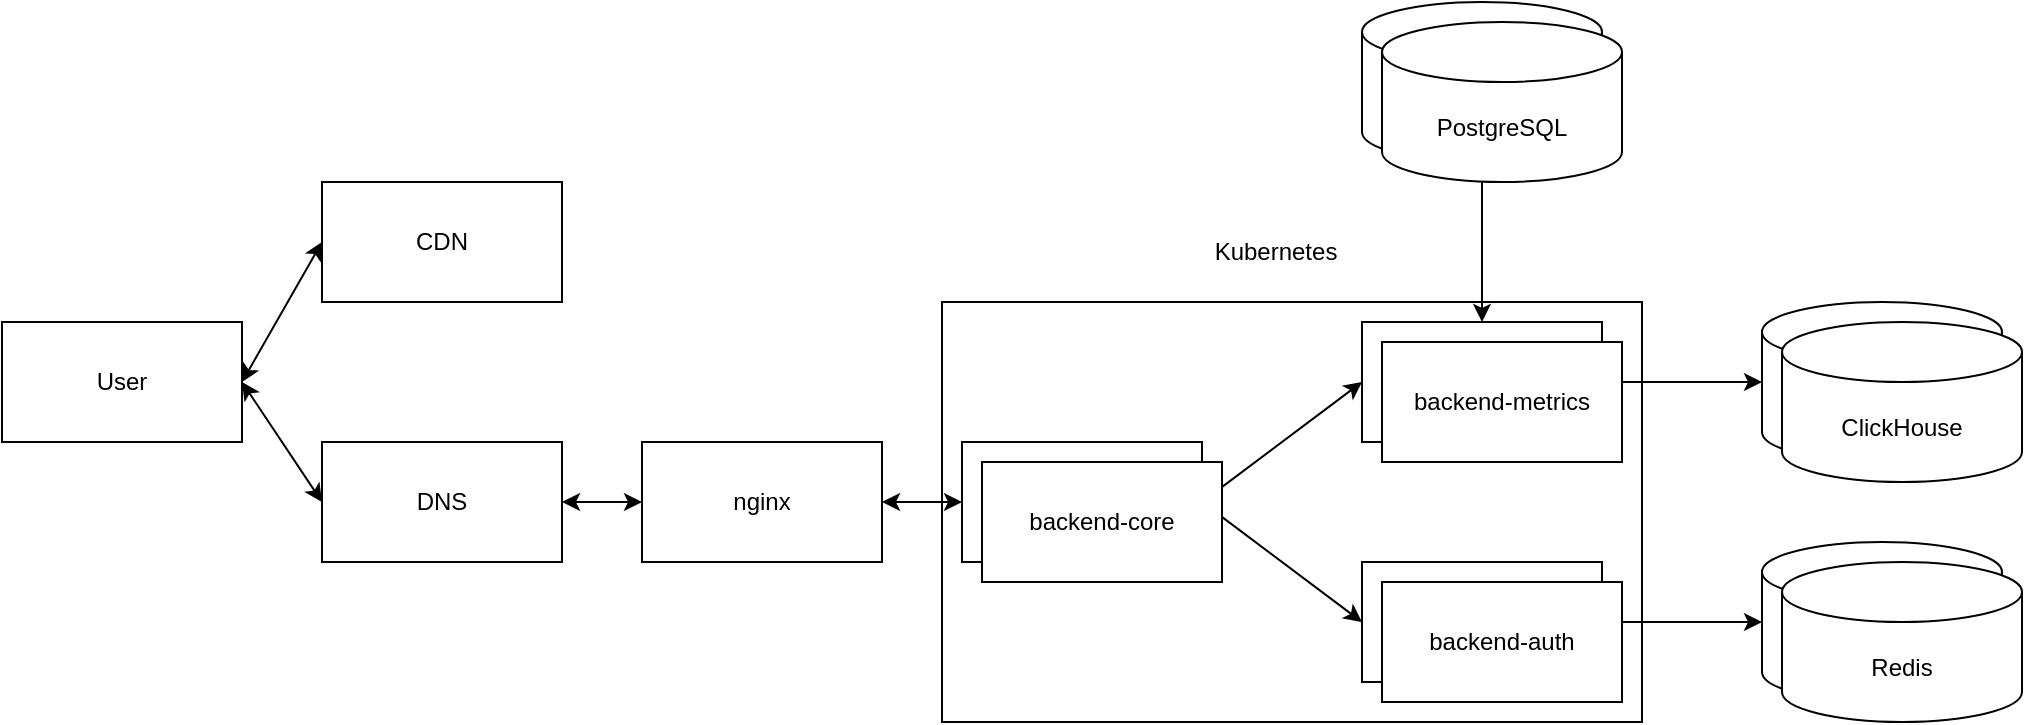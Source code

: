 <mxfile version="15.9.1" type="device"><diagram id="cDi8IahvEKvrYIOiSqdl" name="Page-1"><mxGraphModel dx="1426" dy="825" grid="1" gridSize="10" guides="1" tooltips="1" connect="1" arrows="1" fold="1" page="1" pageScale="1" pageWidth="827" pageHeight="1169" math="0" shadow="0"><root><mxCell id="0"/><mxCell id="1" parent="0"/><mxCell id="ASxNHNS6aOMDxWNFGvDQ-28" value="" style="rounded=0;whiteSpace=wrap;html=1;" vertex="1" parent="1"><mxGeometry x="630" y="340" width="350" height="210" as="geometry"/></mxCell><mxCell id="ASxNHNS6aOMDxWNFGvDQ-1" value="User" style="rounded=0;whiteSpace=wrap;html=1;" vertex="1" parent="1"><mxGeometry x="160" y="350" width="120" height="60" as="geometry"/></mxCell><mxCell id="ASxNHNS6aOMDxWNFGvDQ-2" value="CDN" style="rounded=0;whiteSpace=wrap;html=1;" vertex="1" parent="1"><mxGeometry x="320" y="280" width="120" height="60" as="geometry"/></mxCell><mxCell id="ASxNHNS6aOMDxWNFGvDQ-3" value="DNS" style="rounded=0;whiteSpace=wrap;html=1;" vertex="1" parent="1"><mxGeometry x="320" y="410" width="120" height="60" as="geometry"/></mxCell><mxCell id="ASxNHNS6aOMDxWNFGvDQ-4" value="nginx" style="rounded=0;whiteSpace=wrap;html=1;" vertex="1" parent="1"><mxGeometry x="480" y="410" width="120" height="60" as="geometry"/></mxCell><mxCell id="ASxNHNS6aOMDxWNFGvDQ-5" value="backend-core" style="rounded=0;whiteSpace=wrap;html=1;" vertex="1" parent="1"><mxGeometry x="640" y="410" width="120" height="60" as="geometry"/></mxCell><mxCell id="ASxNHNS6aOMDxWNFGvDQ-6" value="backend-auth" style="rounded=0;whiteSpace=wrap;html=1;" vertex="1" parent="1"><mxGeometry x="840" y="470" width="120" height="60" as="geometry"/></mxCell><mxCell id="ASxNHNS6aOMDxWNFGvDQ-7" value="backend-metrics" style="rounded=0;whiteSpace=wrap;html=1;" vertex="1" parent="1"><mxGeometry x="840" y="350" width="120" height="60" as="geometry"/></mxCell><mxCell id="ASxNHNS6aOMDxWNFGvDQ-9" value="PostgreSQL" style="shape=cylinder3;whiteSpace=wrap;html=1;boundedLbl=1;backgroundOutline=1;size=15;" vertex="1" parent="1"><mxGeometry x="840" y="190" width="120" height="80" as="geometry"/></mxCell><mxCell id="ASxNHNS6aOMDxWNFGvDQ-11" value="" style="endArrow=classic;startArrow=classic;html=1;rounded=0;entryX=1;entryY=0.5;entryDx=0;entryDy=0;exitX=0;exitY=0.5;exitDx=0;exitDy=0;" edge="1" parent="1" source="ASxNHNS6aOMDxWNFGvDQ-2" target="ASxNHNS6aOMDxWNFGvDQ-1"><mxGeometry width="50" height="50" relative="1" as="geometry"><mxPoint x="350" y="540" as="sourcePoint"/><mxPoint x="400" y="490" as="targetPoint"/></mxGeometry></mxCell><mxCell id="ASxNHNS6aOMDxWNFGvDQ-12" value="" style="endArrow=classic;startArrow=classic;html=1;rounded=0;entryX=0;entryY=0.5;entryDx=0;entryDy=0;exitX=1;exitY=0.5;exitDx=0;exitDy=0;" edge="1" parent="1" source="ASxNHNS6aOMDxWNFGvDQ-1" target="ASxNHNS6aOMDxWNFGvDQ-3"><mxGeometry width="50" height="50" relative="1" as="geometry"><mxPoint x="350" y="540" as="sourcePoint"/><mxPoint x="400" y="490" as="targetPoint"/></mxGeometry></mxCell><mxCell id="ASxNHNS6aOMDxWNFGvDQ-13" value="" style="endArrow=classic;startArrow=classic;html=1;rounded=0;entryX=0;entryY=0.5;entryDx=0;entryDy=0;exitX=1;exitY=0.5;exitDx=0;exitDy=0;" edge="1" parent="1" source="ASxNHNS6aOMDxWNFGvDQ-3" target="ASxNHNS6aOMDxWNFGvDQ-4"><mxGeometry width="50" height="50" relative="1" as="geometry"><mxPoint x="350" y="540" as="sourcePoint"/><mxPoint x="400" y="490" as="targetPoint"/></mxGeometry></mxCell><mxCell id="ASxNHNS6aOMDxWNFGvDQ-14" value="" style="endArrow=classic;startArrow=classic;html=1;rounded=0;entryX=0;entryY=0.5;entryDx=0;entryDy=0;exitX=1;exitY=0.5;exitDx=0;exitDy=0;" edge="1" parent="1" source="ASxNHNS6aOMDxWNFGvDQ-5" target="ASxNHNS6aOMDxWNFGvDQ-7"><mxGeometry width="50" height="50" relative="1" as="geometry"><mxPoint x="690" y="540" as="sourcePoint"/><mxPoint x="740" y="490" as="targetPoint"/></mxGeometry></mxCell><mxCell id="ASxNHNS6aOMDxWNFGvDQ-15" value="" style="endArrow=classic;startArrow=classic;html=1;rounded=0;entryX=0;entryY=0.5;entryDx=0;entryDy=0;exitX=1;exitY=0.5;exitDx=0;exitDy=0;" edge="1" parent="1" source="ASxNHNS6aOMDxWNFGvDQ-5" target="ASxNHNS6aOMDxWNFGvDQ-6"><mxGeometry width="50" height="50" relative="1" as="geometry"><mxPoint x="760" y="510" as="sourcePoint"/><mxPoint x="740" y="490" as="targetPoint"/></mxGeometry></mxCell><mxCell id="ASxNHNS6aOMDxWNFGvDQ-16" value="" style="endArrow=classic;startArrow=classic;html=1;rounded=0;entryX=0;entryY=0.5;entryDx=0;entryDy=0;exitX=1;exitY=0.5;exitDx=0;exitDy=0;" edge="1" parent="1" source="ASxNHNS6aOMDxWNFGvDQ-4" target="ASxNHNS6aOMDxWNFGvDQ-5"><mxGeometry width="50" height="50" relative="1" as="geometry"><mxPoint x="670" y="540" as="sourcePoint"/><mxPoint x="720" y="490" as="targetPoint"/></mxGeometry></mxCell><mxCell id="ASxNHNS6aOMDxWNFGvDQ-17" value="ClickHouse" style="shape=cylinder3;whiteSpace=wrap;html=1;boundedLbl=1;backgroundOutline=1;size=15;" vertex="1" parent="1"><mxGeometry x="1040" y="340" width="120" height="80" as="geometry"/></mxCell><mxCell id="ASxNHNS6aOMDxWNFGvDQ-18" value="Redis" style="shape=cylinder3;whiteSpace=wrap;html=1;boundedLbl=1;backgroundOutline=1;size=15;" vertex="1" parent="1"><mxGeometry x="1040" y="460" width="120" height="80" as="geometry"/></mxCell><mxCell id="ASxNHNS6aOMDxWNFGvDQ-19" value="" style="endArrow=classic;startArrow=classic;html=1;rounded=0;entryX=0;entryY=0.5;entryDx=0;entryDy=0;entryPerimeter=0;exitX=1;exitY=0.5;exitDx=0;exitDy=0;" edge="1" parent="1" source="ASxNHNS6aOMDxWNFGvDQ-6" target="ASxNHNS6aOMDxWNFGvDQ-18"><mxGeometry width="50" height="50" relative="1" as="geometry"><mxPoint x="930" y="580" as="sourcePoint"/><mxPoint x="790" y="460" as="targetPoint"/></mxGeometry></mxCell><mxCell id="ASxNHNS6aOMDxWNFGvDQ-20" value="" style="endArrow=classic;startArrow=classic;html=1;rounded=0;entryX=0;entryY=0.5;entryDx=0;entryDy=0;entryPerimeter=0;exitX=1;exitY=0.5;exitDx=0;exitDy=0;" edge="1" parent="1" source="ASxNHNS6aOMDxWNFGvDQ-7" target="ASxNHNS6aOMDxWNFGvDQ-17"><mxGeometry width="50" height="50" relative="1" as="geometry"><mxPoint x="970" y="510" as="sourcePoint"/><mxPoint x="1050" y="510" as="targetPoint"/></mxGeometry></mxCell><mxCell id="ASxNHNS6aOMDxWNFGvDQ-21" value="" style="endArrow=classic;startArrow=classic;html=1;rounded=0;entryX=0.5;entryY=1;entryDx=0;entryDy=0;entryPerimeter=0;exitX=0.5;exitY=0;exitDx=0;exitDy=0;" edge="1" parent="1" source="ASxNHNS6aOMDxWNFGvDQ-7" target="ASxNHNS6aOMDxWNFGvDQ-9"><mxGeometry width="50" height="50" relative="1" as="geometry"><mxPoint x="740" y="510" as="sourcePoint"/><mxPoint x="790" y="460" as="targetPoint"/></mxGeometry></mxCell><mxCell id="ASxNHNS6aOMDxWNFGvDQ-22" value="ClickHouse" style="shape=cylinder3;whiteSpace=wrap;html=1;boundedLbl=1;backgroundOutline=1;size=15;" vertex="1" parent="1"><mxGeometry x="1050" y="350" width="120" height="80" as="geometry"/></mxCell><mxCell id="ASxNHNS6aOMDxWNFGvDQ-23" value="Redis" style="shape=cylinder3;whiteSpace=wrap;html=1;boundedLbl=1;backgroundOutline=1;size=15;" vertex="1" parent="1"><mxGeometry x="1050" y="470" width="120" height="80" as="geometry"/></mxCell><mxCell id="ASxNHNS6aOMDxWNFGvDQ-24" value="PostgreSQL" style="shape=cylinder3;whiteSpace=wrap;html=1;boundedLbl=1;backgroundOutline=1;size=15;" vertex="1" parent="1"><mxGeometry x="850" y="200" width="120" height="80" as="geometry"/></mxCell><mxCell id="ASxNHNS6aOMDxWNFGvDQ-25" value="backend-auth" style="rounded=0;whiteSpace=wrap;html=1;" vertex="1" parent="1"><mxGeometry x="850" y="480" width="120" height="60" as="geometry"/></mxCell><mxCell id="ASxNHNS6aOMDxWNFGvDQ-26" value="backend-metrics" style="rounded=0;whiteSpace=wrap;html=1;" vertex="1" parent="1"><mxGeometry x="850" y="360" width="120" height="60" as="geometry"/></mxCell><mxCell id="ASxNHNS6aOMDxWNFGvDQ-27" value="backend-core" style="rounded=0;whiteSpace=wrap;html=1;" vertex="1" parent="1"><mxGeometry x="650" y="420" width="120" height="60" as="geometry"/></mxCell><mxCell id="ASxNHNS6aOMDxWNFGvDQ-29" value="Kubernetes" style="text;html=1;strokeColor=none;fillColor=none;align=center;verticalAlign=middle;whiteSpace=wrap;rounded=0;" vertex="1" parent="1"><mxGeometry x="767" y="300" width="60" height="30" as="geometry"/></mxCell></root></mxGraphModel></diagram></mxfile>